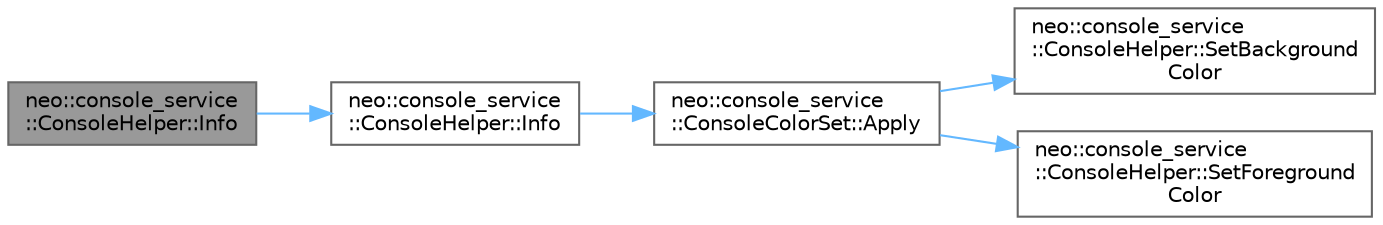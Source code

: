 digraph "neo::console_service::ConsoleHelper::Info"
{
 // LATEX_PDF_SIZE
  bgcolor="transparent";
  edge [fontname=Helvetica,fontsize=10,labelfontname=Helvetica,labelfontsize=10];
  node [fontname=Helvetica,fontsize=10,shape=box,height=0.2,width=0.4];
  rankdir="LR";
  Node1 [id="Node000001",label="neo::console_service\l::ConsoleHelper::Info",height=0.2,width=0.4,color="gray40", fillcolor="grey60", style="filled", fontcolor="black",tooltip="Info with tag and message."];
  Node1 -> Node2 [id="edge5_Node000001_Node000002",color="steelblue1",style="solid",tooltip=" "];
  Node2 [id="Node000002",label="neo::console_service\l::ConsoleHelper::Info",height=0.2,width=0.4,color="grey40", fillcolor="white", style="filled",URL="$classneo_1_1console__service_1_1_console_helper.html#ab642e394e5888564d72aeae8b67906f1",tooltip="Info handles message in the format of \"[tag]:[message]\". Avoid using Info if the tag is too long."];
  Node2 -> Node3 [id="edge6_Node000002_Node000003",color="steelblue1",style="solid",tooltip=" "];
  Node3 [id="Node000003",label="neo::console_service\l::ConsoleColorSet::Apply",height=0.2,width=0.4,color="grey40", fillcolor="white", style="filled",URL="$classneo_1_1console__service_1_1_console_color_set.html#af72d42e10420d84a3d07ed55b828c855",tooltip="Applies the color set to the console."];
  Node3 -> Node4 [id="edge7_Node000003_Node000004",color="steelblue1",style="solid",tooltip=" "];
  Node4 [id="Node000004",label="neo::console_service\l::ConsoleHelper::SetBackground\lColor",height=0.2,width=0.4,color="grey40", fillcolor="white", style="filled",URL="$classneo_1_1console__service_1_1_console_helper.html#aa37ebc95f4755c553a0a9cf60b4c8b36",tooltip="Sets the console background color."];
  Node3 -> Node5 [id="edge8_Node000003_Node000005",color="steelblue1",style="solid",tooltip=" "];
  Node5 [id="Node000005",label="neo::console_service\l::ConsoleHelper::SetForeground\lColor",height=0.2,width=0.4,color="grey40", fillcolor="white", style="filled",URL="$classneo_1_1console__service_1_1_console_helper.html#acfe57c1d11c7eda1259b9c2f3bfe6dcc",tooltip="Sets the console foreground color."];
}
